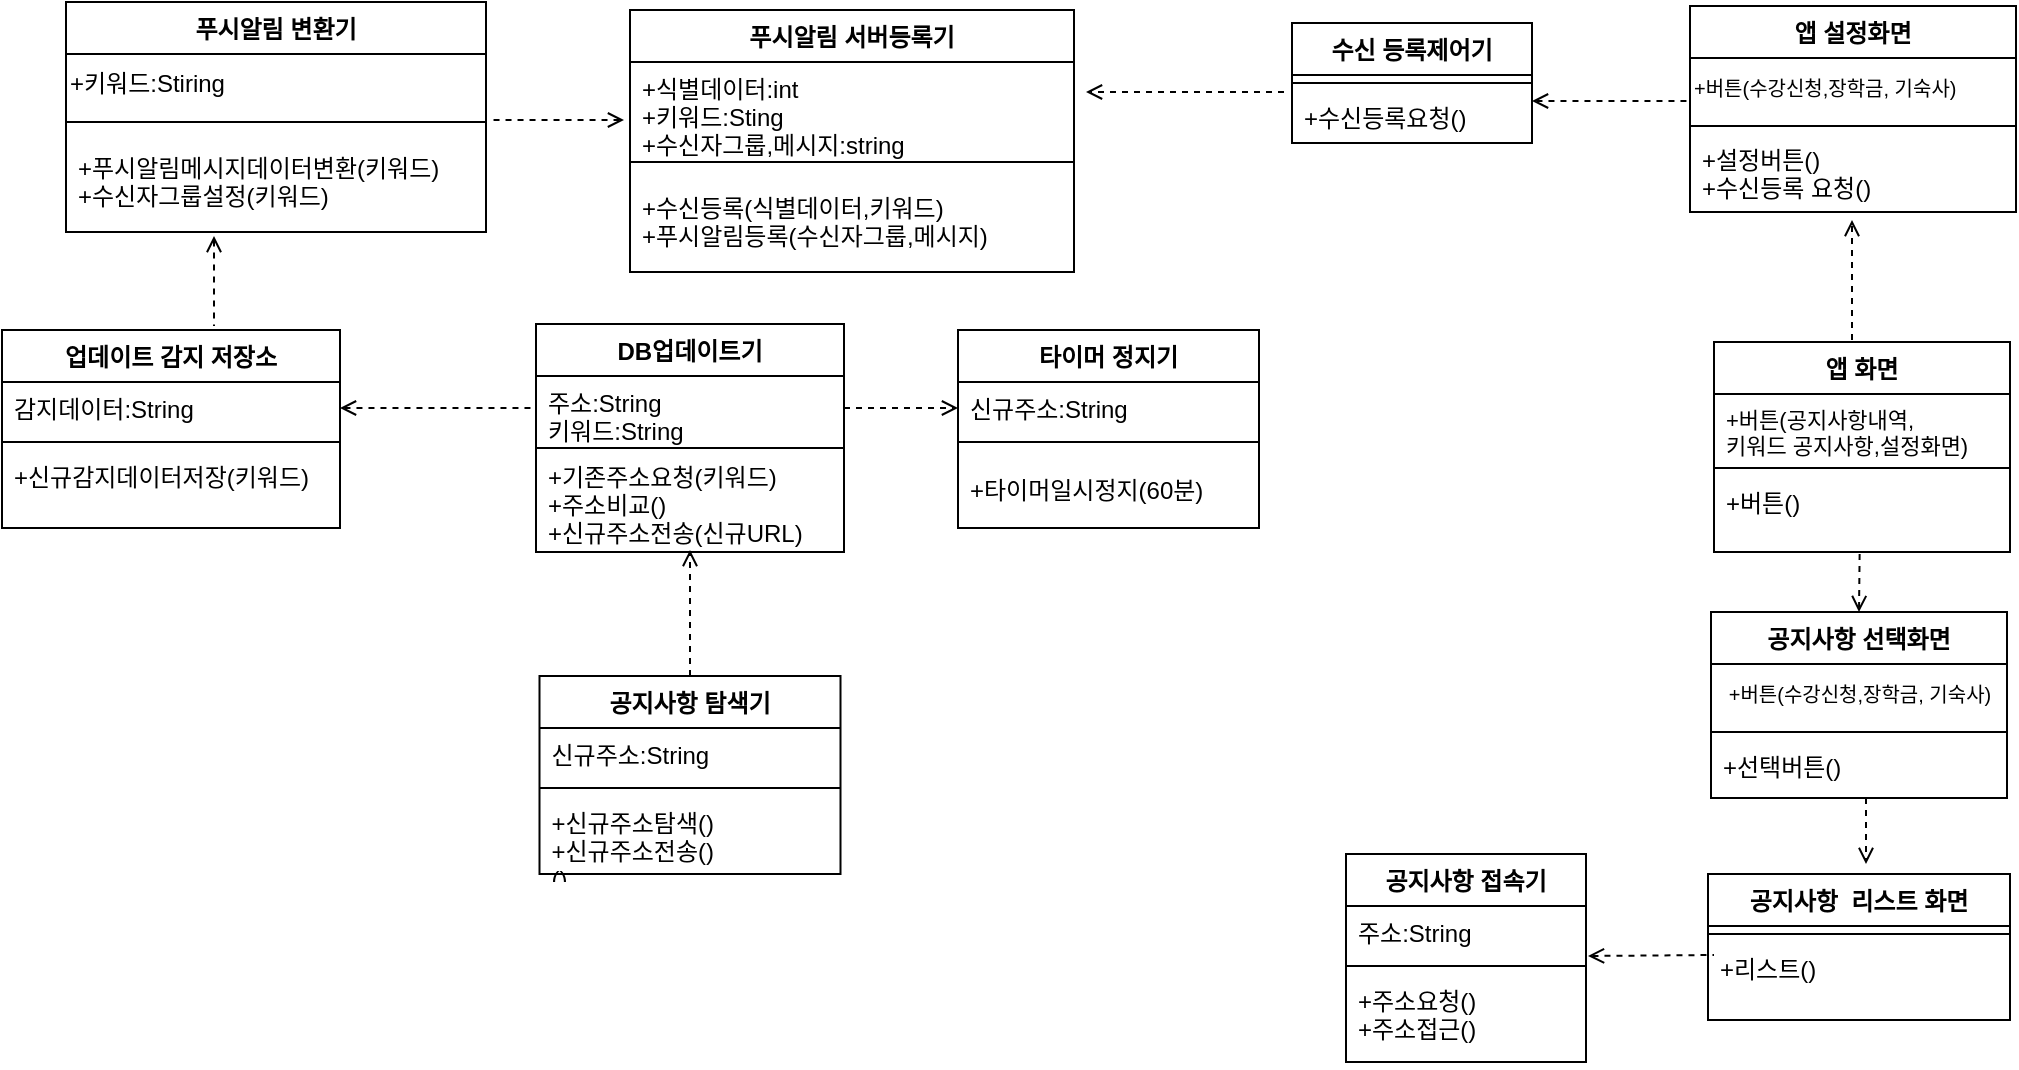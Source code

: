 <mxfile version="15.7.3" type="github">
  <diagram id="nJP283Js0F1ANmpWuBNY" name="Page-1">
    <mxGraphModel dx="2222" dy="762" grid="0" gridSize="10" guides="1" tooltips="1" connect="1" arrows="1" fold="1" page="0" pageScale="1" pageWidth="827" pageHeight="1169" math="0" shadow="0">
      <root>
        <mxCell id="0" />
        <mxCell id="1" parent="0" />
        <mxCell id="hjg5d_oymPMbAbnuJCS1-5" value="푸시알림 서버등록기" style="swimlane;fontStyle=1;align=center;verticalAlign=top;childLayout=stackLayout;horizontal=1;startSize=26;horizontalStack=0;resizeParent=1;resizeParentMax=0;resizeLast=0;collapsible=1;marginBottom=0;" parent="1" vertex="1">
          <mxGeometry x="-275" y="67" width="222" height="131" as="geometry" />
        </mxCell>
        <mxCell id="mNviKl4ZUezkKkBiVJfU-10" value="+식별데이터:int&#xa;+키워드:Sting&#xa;+수신자그룹,메시지:string" style="text;strokeColor=none;fillColor=none;align=left;verticalAlign=top;spacingLeft=4;spacingRight=4;overflow=hidden;rotatable=0;points=[[0,0.5],[1,0.5]];portConstraint=eastwest;" parent="hjg5d_oymPMbAbnuJCS1-5" vertex="1">
          <mxGeometry y="26" width="222" height="46" as="geometry" />
        </mxCell>
        <mxCell id="hjg5d_oymPMbAbnuJCS1-6" value="" style="line;strokeWidth=1;fillColor=none;align=left;verticalAlign=middle;spacingTop=-1;spacingLeft=3;spacingRight=3;rotatable=0;labelPosition=right;points=[];portConstraint=eastwest;" parent="hjg5d_oymPMbAbnuJCS1-5" vertex="1">
          <mxGeometry y="72" width="222" height="8" as="geometry" />
        </mxCell>
        <mxCell id="hjg5d_oymPMbAbnuJCS1-7" value="+수신등록(식별데이터,키워드)&#xa;+푸시알림등록(수신자그룹,메시지)" style="text;strokeColor=none;fillColor=none;align=left;verticalAlign=middle;spacingLeft=4;spacingRight=4;overflow=hidden;rotatable=0;points=[[0,0.5],[1,0.5]];portConstraint=eastwest;" parent="hjg5d_oymPMbAbnuJCS1-5" vertex="1">
          <mxGeometry y="80" width="222" height="51" as="geometry" />
        </mxCell>
        <mxCell id="hjg5d_oymPMbAbnuJCS1-8" value="DB업데이트기" style="swimlane;fontStyle=1;align=center;verticalAlign=top;childLayout=stackLayout;horizontal=1;startSize=26;horizontalStack=0;resizeParent=1;resizeParentMax=0;resizeLast=0;collapsible=1;marginBottom=0;" parent="1" vertex="1">
          <mxGeometry x="-322" y="224" width="154" height="114" as="geometry" />
        </mxCell>
        <mxCell id="hjg5d_oymPMbAbnuJCS1-9" value="주소:String&#xa;키워드:String" style="text;strokeColor=none;fillColor=none;align=left;verticalAlign=top;spacingLeft=4;spacingRight=4;overflow=hidden;rotatable=0;points=[[0,0.5],[1,0.5]];portConstraint=eastwest;" parent="hjg5d_oymPMbAbnuJCS1-8" vertex="1">
          <mxGeometry y="26" width="154" height="32" as="geometry" />
        </mxCell>
        <mxCell id="hjg5d_oymPMbAbnuJCS1-10" value="" style="line;strokeWidth=1;fillColor=none;align=left;verticalAlign=middle;spacingTop=-1;spacingLeft=3;spacingRight=3;rotatable=0;labelPosition=right;points=[];portConstraint=eastwest;" parent="hjg5d_oymPMbAbnuJCS1-8" vertex="1">
          <mxGeometry y="58" width="154" height="8" as="geometry" />
        </mxCell>
        <mxCell id="hjg5d_oymPMbAbnuJCS1-11" value="+기존주소요청(키워드)&#xa;+주소비교()&#xa;+신규주소전송(신규URL)" style="text;strokeColor=none;fillColor=none;align=left;verticalAlign=middle;spacingLeft=4;spacingRight=4;overflow=hidden;rotatable=0;points=[[0,0.5],[1,0.5]];portConstraint=eastwest;" parent="hjg5d_oymPMbAbnuJCS1-8" vertex="1">
          <mxGeometry y="66" width="154" height="48" as="geometry" />
        </mxCell>
        <mxCell id="hjg5d_oymPMbAbnuJCS1-20" value="공지사항 탐색기" style="swimlane;fontStyle=1;align=center;verticalAlign=top;childLayout=stackLayout;horizontal=1;startSize=26;horizontalStack=0;resizeParent=1;resizeParentMax=0;resizeLast=0;collapsible=1;marginBottom=0;" parent="1" vertex="1">
          <mxGeometry x="-320.25" y="400" width="150.5" height="99" as="geometry" />
        </mxCell>
        <mxCell id="hjg5d_oymPMbAbnuJCS1-21" value="신규주소:String" style="text;strokeColor=none;fillColor=none;align=left;verticalAlign=top;spacingLeft=4;spacingRight=4;overflow=hidden;rotatable=0;points=[[0,0.5],[1,0.5]];portConstraint=eastwest;" parent="hjg5d_oymPMbAbnuJCS1-20" vertex="1">
          <mxGeometry y="26" width="150.5" height="26" as="geometry" />
        </mxCell>
        <mxCell id="hjg5d_oymPMbAbnuJCS1-22" value="" style="line;strokeWidth=1;fillColor=none;align=left;verticalAlign=middle;spacingTop=-1;spacingLeft=3;spacingRight=3;rotatable=0;labelPosition=right;points=[];portConstraint=eastwest;" parent="hjg5d_oymPMbAbnuJCS1-20" vertex="1">
          <mxGeometry y="52" width="150.5" height="8" as="geometry" />
        </mxCell>
        <mxCell id="hjg5d_oymPMbAbnuJCS1-23" value="+신규주소탐색()&#xa;+신규주소전송()&#xa;()" style="text;strokeColor=none;fillColor=none;align=left;verticalAlign=top;spacingLeft=4;spacingRight=4;overflow=hidden;rotatable=0;points=[[0,0.5],[1,0.5]];portConstraint=eastwest;" parent="hjg5d_oymPMbAbnuJCS1-20" vertex="1">
          <mxGeometry y="60" width="150.5" height="39" as="geometry" />
        </mxCell>
        <mxCell id="hjg5d_oymPMbAbnuJCS1-40" value="앱 화면" style="swimlane;fontStyle=1;align=center;verticalAlign=top;childLayout=stackLayout;horizontal=1;startSize=26;horizontalStack=0;resizeParent=1;resizeParentMax=0;resizeLast=0;collapsible=1;marginBottom=0;" parent="1" vertex="1">
          <mxGeometry x="267" y="233" width="148" height="105" as="geometry" />
        </mxCell>
        <mxCell id="hjg5d_oymPMbAbnuJCS1-41" value="+버튼(공지사항내역,&#xa;키워드 공지사항,설정화면)" style="text;strokeColor=none;fillColor=none;align=left;verticalAlign=top;spacingLeft=4;spacingRight=4;overflow=hidden;rotatable=0;points=[[0,0.5],[1,0.5]];portConstraint=eastwest;fontSize=11;" parent="hjg5d_oymPMbAbnuJCS1-40" vertex="1">
          <mxGeometry y="26" width="148" height="33" as="geometry" />
        </mxCell>
        <mxCell id="hjg5d_oymPMbAbnuJCS1-42" value="" style="line;strokeWidth=1;fillColor=none;align=left;verticalAlign=middle;spacingTop=-1;spacingLeft=3;spacingRight=3;rotatable=0;labelPosition=right;points=[];portConstraint=eastwest;" parent="hjg5d_oymPMbAbnuJCS1-40" vertex="1">
          <mxGeometry y="59" width="148" height="8" as="geometry" />
        </mxCell>
        <mxCell id="hjg5d_oymPMbAbnuJCS1-43" value="+버튼()&#xa;" style="text;strokeColor=none;fillColor=none;align=left;verticalAlign=top;spacingLeft=4;spacingRight=4;overflow=hidden;rotatable=0;points=[[0,0.5],[1,0.5]];portConstraint=eastwest;" parent="hjg5d_oymPMbAbnuJCS1-40" vertex="1">
          <mxGeometry y="67" width="148" height="38" as="geometry" />
        </mxCell>
        <mxCell id="hjg5d_oymPMbAbnuJCS1-44" value="공지사항 접속기" style="swimlane;fontStyle=1;align=center;verticalAlign=top;childLayout=stackLayout;horizontal=1;startSize=26;horizontalStack=0;resizeParent=1;resizeParentMax=0;resizeLast=0;collapsible=1;marginBottom=0;" parent="1" vertex="1">
          <mxGeometry x="83" y="489" width="120" height="104" as="geometry" />
        </mxCell>
        <mxCell id="hjg5d_oymPMbAbnuJCS1-45" value="주소:String" style="text;strokeColor=none;fillColor=none;align=left;verticalAlign=top;spacingLeft=4;spacingRight=4;overflow=hidden;rotatable=0;points=[[0,0.5],[1,0.5]];portConstraint=eastwest;" parent="hjg5d_oymPMbAbnuJCS1-44" vertex="1">
          <mxGeometry y="26" width="120" height="26" as="geometry" />
        </mxCell>
        <mxCell id="hjg5d_oymPMbAbnuJCS1-46" value="" style="line;strokeWidth=1;fillColor=none;align=left;verticalAlign=middle;spacingTop=-1;spacingLeft=3;spacingRight=3;rotatable=0;labelPosition=right;points=[];portConstraint=eastwest;" parent="hjg5d_oymPMbAbnuJCS1-44" vertex="1">
          <mxGeometry y="52" width="120" height="8" as="geometry" />
        </mxCell>
        <mxCell id="hjg5d_oymPMbAbnuJCS1-47" value="+주소요청()&#xa;+주소접근()" style="text;strokeColor=none;fillColor=none;align=left;verticalAlign=top;spacingLeft=4;spacingRight=4;overflow=hidden;rotatable=0;points=[[0,0.5],[1,0.5]];portConstraint=eastwest;" parent="hjg5d_oymPMbAbnuJCS1-44" vertex="1">
          <mxGeometry y="60" width="120" height="44" as="geometry" />
        </mxCell>
        <mxCell id="hjg5d_oymPMbAbnuJCS1-48" value="앱 설정화면" style="swimlane;fontStyle=1;align=center;verticalAlign=top;childLayout=stackLayout;horizontal=1;startSize=26;horizontalStack=0;resizeParent=1;resizeParentMax=0;resizeLast=0;collapsible=1;marginBottom=0;" parent="1" vertex="1">
          <mxGeometry x="255" y="65" width="163" height="103" as="geometry" />
        </mxCell>
        <mxCell id="N2woZkSuSmA5PypSKN0a-11" value="+버튼(수강신청,장학금, 기숙사)" style="text;html=1;strokeColor=none;fillColor=none;align=left;verticalAlign=middle;whiteSpace=wrap;rounded=0;fontSize=10;" parent="hjg5d_oymPMbAbnuJCS1-48" vertex="1">
          <mxGeometry y="26" width="163" height="30" as="geometry" />
        </mxCell>
        <mxCell id="hjg5d_oymPMbAbnuJCS1-50" value="" style="line;strokeWidth=1;fillColor=none;align=left;verticalAlign=middle;spacingTop=-1;spacingLeft=3;spacingRight=3;rotatable=0;labelPosition=right;points=[];portConstraint=eastwest;" parent="hjg5d_oymPMbAbnuJCS1-48" vertex="1">
          <mxGeometry y="56" width="163" height="8" as="geometry" />
        </mxCell>
        <mxCell id="hjg5d_oymPMbAbnuJCS1-51" value="+설정버튼()&#xa;+수신등록 요청()" style="text;strokeColor=none;fillColor=none;align=left;verticalAlign=middle;spacingLeft=4;spacingRight=4;overflow=hidden;rotatable=0;points=[[0,0.5],[1,0.5]];portConstraint=eastwest;" parent="hjg5d_oymPMbAbnuJCS1-48" vertex="1">
          <mxGeometry y="64" width="163" height="39" as="geometry" />
        </mxCell>
        <mxCell id="hjg5d_oymPMbAbnuJCS1-72" value="수신 등록제어기" style="swimlane;fontStyle=1;align=center;verticalAlign=top;childLayout=stackLayout;horizontal=1;startSize=26;horizontalStack=0;resizeParent=1;resizeParentMax=0;resizeLast=0;collapsible=1;marginBottom=0;" parent="1" vertex="1">
          <mxGeometry x="56" y="73.5" width="120" height="60" as="geometry" />
        </mxCell>
        <mxCell id="hjg5d_oymPMbAbnuJCS1-74" value="" style="line;strokeWidth=1;fillColor=none;align=left;verticalAlign=middle;spacingTop=-1;spacingLeft=3;spacingRight=3;rotatable=0;labelPosition=right;points=[];portConstraint=eastwest;" parent="hjg5d_oymPMbAbnuJCS1-72" vertex="1">
          <mxGeometry y="26" width="120" height="8" as="geometry" />
        </mxCell>
        <mxCell id="hjg5d_oymPMbAbnuJCS1-75" value="+수신등록요청()" style="text;strokeColor=none;fillColor=none;align=left;verticalAlign=top;spacingLeft=4;spacingRight=4;overflow=hidden;rotatable=0;points=[[0,0.5],[1,0.5]];portConstraint=eastwest;" parent="hjg5d_oymPMbAbnuJCS1-72" vertex="1">
          <mxGeometry y="34" width="120" height="26" as="geometry" />
        </mxCell>
        <mxCell id="hjg5d_oymPMbAbnuJCS1-56" value="" style="endArrow=none;html=1;rounded=0;exitX=1;exitY=0.5;exitDx=0;exitDy=0;startArrow=open;entryX=1;entryY=0.5;entryDx=0;entryDy=0;endFill=0;startFill=0;dashed=1;" parent="hjg5d_oymPMbAbnuJCS1-72" edge="1">
          <mxGeometry width="50" height="50" relative="1" as="geometry">
            <mxPoint x="120" y="39" as="sourcePoint" />
            <mxPoint x="199" y="39" as="targetPoint" />
          </mxGeometry>
        </mxCell>
        <mxCell id="hjg5d_oymPMbAbnuJCS1-83" value="" style="endArrow=open;html=1;rounded=0;exitX=0.5;exitY=0;exitDx=0;exitDy=0;endFill=0;dashed=1;" parent="1" edge="1">
          <mxGeometry width="50" height="50" relative="1" as="geometry">
            <mxPoint x="336" y="232.0" as="sourcePoint" />
            <mxPoint x="336" y="172" as="targetPoint" />
            <Array as="points">
              <mxPoint x="336" y="177" />
            </Array>
          </mxGeometry>
        </mxCell>
        <mxCell id="hjg5d_oymPMbAbnuJCS1-85" value="" style="endArrow=none;html=1;rounded=0;entryX=0;entryY=0.5;entryDx=0;entryDy=0;exitX=1;exitY=0.5;exitDx=0;exitDy=0;startArrow=open;startFill=0;dashed=1;" parent="1" source="j-RZ21THoYtttCtsjLTt-7" target="hjg5d_oymPMbAbnuJCS1-9" edge="1">
          <mxGeometry width="50" height="50" relative="1" as="geometry">
            <mxPoint x="-423" y="277" as="sourcePoint" />
            <mxPoint x="-326" y="277" as="targetPoint" />
          </mxGeometry>
        </mxCell>
        <mxCell id="hjg5d_oymPMbAbnuJCS1-87" value="" style="endArrow=none;html=1;rounded=0;startArrow=open;startFill=0;dashed=1;" parent="1" edge="1">
          <mxGeometry width="50" height="50" relative="1" as="geometry">
            <mxPoint x="-483" y="180" as="sourcePoint" />
            <mxPoint x="-483" y="225" as="targetPoint" />
          </mxGeometry>
        </mxCell>
        <mxCell id="hjg5d_oymPMbAbnuJCS1-88" value="" style="endArrow=none;html=1;rounded=0;startArrow=open;startFill=0;dashed=1;" parent="1" edge="1">
          <mxGeometry width="50" height="50" relative="1" as="geometry">
            <mxPoint x="-278" y="122" as="sourcePoint" />
            <mxPoint x="-346" y="122" as="targetPoint" />
          </mxGeometry>
        </mxCell>
        <mxCell id="hjg5d_oymPMbAbnuJCS1-89" value="" style="endArrow=open;html=1;rounded=0;endFill=0;dashed=1;" parent="1" edge="1">
          <mxGeometry width="50" height="50" relative="1" as="geometry">
            <mxPoint x="52" y="108" as="sourcePoint" />
            <mxPoint x="-47" y="108" as="targetPoint" />
          </mxGeometry>
        </mxCell>
        <mxCell id="j-RZ21THoYtttCtsjLTt-6" value="업데이트 감지 저장소" style="swimlane;fontStyle=1;align=center;verticalAlign=top;childLayout=stackLayout;horizontal=1;startSize=26;horizontalStack=0;resizeParent=1;resizeParentMax=0;resizeLast=0;collapsible=1;marginBottom=0;" parent="1" vertex="1">
          <mxGeometry x="-589" y="227" width="169" height="99" as="geometry" />
        </mxCell>
        <mxCell id="j-RZ21THoYtttCtsjLTt-7" value="감지데이터:String" style="text;strokeColor=none;fillColor=none;align=left;verticalAlign=top;spacingLeft=4;spacingRight=4;overflow=hidden;rotatable=0;points=[[0,0.5],[1,0.5]];portConstraint=eastwest;" parent="j-RZ21THoYtttCtsjLTt-6" vertex="1">
          <mxGeometry y="26" width="169" height="26" as="geometry" />
        </mxCell>
        <mxCell id="j-RZ21THoYtttCtsjLTt-8" value="" style="line;strokeWidth=1;fillColor=none;align=left;verticalAlign=middle;spacingTop=-1;spacingLeft=3;spacingRight=3;rotatable=0;labelPosition=right;points=[];portConstraint=eastwest;" parent="j-RZ21THoYtttCtsjLTt-6" vertex="1">
          <mxGeometry y="52" width="169" height="8" as="geometry" />
        </mxCell>
        <mxCell id="j-RZ21THoYtttCtsjLTt-9" value="+신규감지데이터저장(키워드)" style="text;strokeColor=none;fillColor=none;align=left;verticalAlign=top;spacingLeft=4;spacingRight=4;overflow=hidden;rotatable=0;points=[[0,0.5],[1,0.5]];portConstraint=eastwest;" parent="j-RZ21THoYtttCtsjLTt-6" vertex="1">
          <mxGeometry y="60" width="169" height="39" as="geometry" />
        </mxCell>
        <mxCell id="mNviKl4ZUezkKkBiVJfU-2" value="" style="endArrow=none;html=1;rounded=0;entryX=0;entryY=0.5;entryDx=0;entryDy=0;dashed=1;startArrow=open;startFill=0;" parent="1" edge="1">
          <mxGeometry width="50" height="50" relative="1" as="geometry">
            <mxPoint x="204" y="540" as="sourcePoint" />
            <mxPoint x="267" y="539.5" as="targetPoint" />
          </mxGeometry>
        </mxCell>
        <mxCell id="mNviKl4ZUezkKkBiVJfU-4" value="푸시알림 변환기" style="swimlane;fontStyle=1;align=center;verticalAlign=top;childLayout=stackLayout;horizontal=1;startSize=26;horizontalStack=0;resizeParent=1;resizeParentMax=0;resizeLast=0;collapsible=1;marginBottom=0;" parent="1" vertex="1">
          <mxGeometry x="-557" y="63" width="210" height="115" as="geometry" />
        </mxCell>
        <mxCell id="mNviKl4ZUezkKkBiVJfU-9" value="+키워드:Stiring" style="text;html=1;strokeColor=none;fillColor=none;align=left;verticalAlign=middle;whiteSpace=wrap;rounded=0;" parent="mNviKl4ZUezkKkBiVJfU-4" vertex="1">
          <mxGeometry y="26" width="210" height="30" as="geometry" />
        </mxCell>
        <mxCell id="mNviKl4ZUezkKkBiVJfU-5" value="" style="line;strokeWidth=1;fillColor=none;align=left;verticalAlign=middle;spacingTop=-1;spacingLeft=3;spacingRight=3;rotatable=0;labelPosition=right;points=[];portConstraint=eastwest;" parent="mNviKl4ZUezkKkBiVJfU-4" vertex="1">
          <mxGeometry y="56" width="210" height="8" as="geometry" />
        </mxCell>
        <mxCell id="mNviKl4ZUezkKkBiVJfU-6" value="+푸시알림메시지데이터변환(키워드)&#xa;+수신자그룹설정(키워드)" style="text;strokeColor=none;fillColor=none;align=left;verticalAlign=middle;spacingLeft=4;spacingRight=4;overflow=hidden;rotatable=0;points=[[0,0.5],[1,0.5]];portConstraint=eastwest;" parent="mNviKl4ZUezkKkBiVJfU-4" vertex="1">
          <mxGeometry y="64" width="210" height="51" as="geometry" />
        </mxCell>
        <mxCell id="mNviKl4ZUezkKkBiVJfU-8" value="" style="endArrow=open;html=1;rounded=0;entryX=0.5;entryY=0;entryDx=0;entryDy=0;dashed=1;endFill=0;exitX=0.5;exitY=0;exitDx=0;exitDy=0;" parent="1" source="hjg5d_oymPMbAbnuJCS1-20" edge="1">
          <mxGeometry width="50" height="50" relative="1" as="geometry">
            <mxPoint x="-221" y="212" as="sourcePoint" />
            <mxPoint x="-245" y="337" as="targetPoint" />
            <Array as="points">
              <mxPoint x="-245" y="365" />
            </Array>
          </mxGeometry>
        </mxCell>
        <mxCell id="N2woZkSuSmA5PypSKN0a-1" value="공지사항 선택화면" style="swimlane;fontStyle=1;align=center;verticalAlign=top;childLayout=stackLayout;horizontal=1;startSize=26;horizontalStack=0;resizeParent=1;resizeParentMax=0;resizeLast=0;collapsible=1;marginBottom=0;" parent="1" vertex="1">
          <mxGeometry x="265.5" y="368" width="148" height="93" as="geometry" />
        </mxCell>
        <mxCell id="N2woZkSuSmA5PypSKN0a-12" value="+버튼(수강신청,장학금, 기숙사)" style="text;html=1;strokeColor=none;fillColor=none;align=center;verticalAlign=middle;whiteSpace=wrap;rounded=0;fontSize=10;" parent="N2woZkSuSmA5PypSKN0a-1" vertex="1">
          <mxGeometry y="26" width="148" height="30" as="geometry" />
        </mxCell>
        <mxCell id="N2woZkSuSmA5PypSKN0a-2" value="" style="line;strokeWidth=1;fillColor=none;align=left;verticalAlign=middle;spacingTop=-1;spacingLeft=3;spacingRight=3;rotatable=0;labelPosition=right;points=[];portConstraint=eastwest;" parent="N2woZkSuSmA5PypSKN0a-1" vertex="1">
          <mxGeometry y="56" width="148" height="8" as="geometry" />
        </mxCell>
        <mxCell id="N2woZkSuSmA5PypSKN0a-3" value="+선택버튼()&#xa;" style="text;strokeColor=none;fillColor=none;align=left;verticalAlign=top;spacingLeft=4;spacingRight=4;overflow=hidden;rotatable=0;points=[[0,0.5],[1,0.5]];portConstraint=eastwest;" parent="N2woZkSuSmA5PypSKN0a-1" vertex="1">
          <mxGeometry y="64" width="148" height="29" as="geometry" />
        </mxCell>
        <mxCell id="N2woZkSuSmA5PypSKN0a-4" value="공지사항  리스트 화면" style="swimlane;fontStyle=1;align=center;verticalAlign=top;childLayout=stackLayout;horizontal=1;startSize=26;horizontalStack=0;resizeParent=1;resizeParentMax=0;resizeLast=0;collapsible=1;marginBottom=0;" parent="1" vertex="1">
          <mxGeometry x="264" y="499" width="151" height="73" as="geometry" />
        </mxCell>
        <mxCell id="N2woZkSuSmA5PypSKN0a-5" value="" style="line;strokeWidth=1;fillColor=none;align=left;verticalAlign=middle;spacingTop=-1;spacingLeft=3;spacingRight=3;rotatable=0;labelPosition=right;points=[];portConstraint=eastwest;" parent="N2woZkSuSmA5PypSKN0a-4" vertex="1">
          <mxGeometry y="26" width="151" height="8" as="geometry" />
        </mxCell>
        <mxCell id="N2woZkSuSmA5PypSKN0a-6" value="+리스트()" style="text;strokeColor=none;fillColor=none;align=left;verticalAlign=top;spacingLeft=4;spacingRight=4;overflow=hidden;rotatable=0;points=[[0,0.5],[1,0.5]];portConstraint=eastwest;" parent="N2woZkSuSmA5PypSKN0a-4" vertex="1">
          <mxGeometry y="34" width="151" height="39" as="geometry" />
        </mxCell>
        <mxCell id="N2woZkSuSmA5PypSKN0a-8" value="" style="endArrow=open;dashed=1;html=1;strokeWidth=1;rounded=0;endFill=0;" parent="1" edge="1">
          <mxGeometry width="50" height="50" relative="1" as="geometry">
            <mxPoint x="343" y="461" as="sourcePoint" />
            <mxPoint x="343" y="494" as="targetPoint" />
          </mxGeometry>
        </mxCell>
        <mxCell id="N2woZkSuSmA5PypSKN0a-7" value="" style="endArrow=open;dashed=1;html=1;strokeWidth=1;rounded=0;entryX=0.5;entryY=0;entryDx=0;entryDy=0;exitX=0.492;exitY=1.026;exitDx=0;exitDy=0;endFill=0;exitPerimeter=0;" parent="1" source="hjg5d_oymPMbAbnuJCS1-43" target="N2woZkSuSmA5PypSKN0a-1" edge="1">
          <mxGeometry width="50" height="50" relative="1" as="geometry">
            <mxPoint x="-32" y="355" as="sourcePoint" />
            <mxPoint x="-82" y="405" as="targetPoint" />
          </mxGeometry>
        </mxCell>
        <mxCell id="N2woZkSuSmA5PypSKN0a-13" value="타이머 정지기" style="swimlane;fontStyle=1;align=center;verticalAlign=top;childLayout=stackLayout;horizontal=1;startSize=26;horizontalStack=0;resizeParent=1;resizeParentMax=0;resizeLast=0;collapsible=1;marginBottom=0;" parent="1" vertex="1">
          <mxGeometry x="-111" y="227" width="150.5" height="99" as="geometry" />
        </mxCell>
        <mxCell id="N2woZkSuSmA5PypSKN0a-14" value="신규주소:String" style="text;strokeColor=none;fillColor=none;align=left;verticalAlign=top;spacingLeft=4;spacingRight=4;overflow=hidden;rotatable=0;points=[[0,0.5],[1,0.5]];portConstraint=eastwest;" parent="N2woZkSuSmA5PypSKN0a-13" vertex="1">
          <mxGeometry y="26" width="150.5" height="26" as="geometry" />
        </mxCell>
        <mxCell id="N2woZkSuSmA5PypSKN0a-15" value="" style="line;strokeWidth=1;fillColor=none;align=left;verticalAlign=middle;spacingTop=-1;spacingLeft=3;spacingRight=3;rotatable=0;labelPosition=right;points=[];portConstraint=eastwest;" parent="N2woZkSuSmA5PypSKN0a-13" vertex="1">
          <mxGeometry y="52" width="150.5" height="8" as="geometry" />
        </mxCell>
        <mxCell id="N2woZkSuSmA5PypSKN0a-16" value="+타이머일시정지(60분)" style="text;strokeColor=none;fillColor=none;align=left;verticalAlign=middle;spacingLeft=4;spacingRight=4;overflow=hidden;rotatable=0;points=[[0,0.5],[1,0.5]];portConstraint=eastwest;" parent="N2woZkSuSmA5PypSKN0a-13" vertex="1">
          <mxGeometry y="60" width="150.5" height="39" as="geometry" />
        </mxCell>
        <mxCell id="N2woZkSuSmA5PypSKN0a-17" value="" style="endArrow=open;dashed=1;html=1;rounded=0;fontSize=10;strokeWidth=1;entryX=0;entryY=0.5;entryDx=0;entryDy=0;exitX=1;exitY=0.5;exitDx=0;exitDy=0;endFill=0;" parent="1" source="hjg5d_oymPMbAbnuJCS1-9" target="N2woZkSuSmA5PypSKN0a-14" edge="1">
          <mxGeometry width="50" height="50" relative="1" as="geometry">
            <mxPoint x="-85" y="324" as="sourcePoint" />
            <mxPoint x="-35" y="274" as="targetPoint" />
          </mxGeometry>
        </mxCell>
      </root>
    </mxGraphModel>
  </diagram>
</mxfile>
